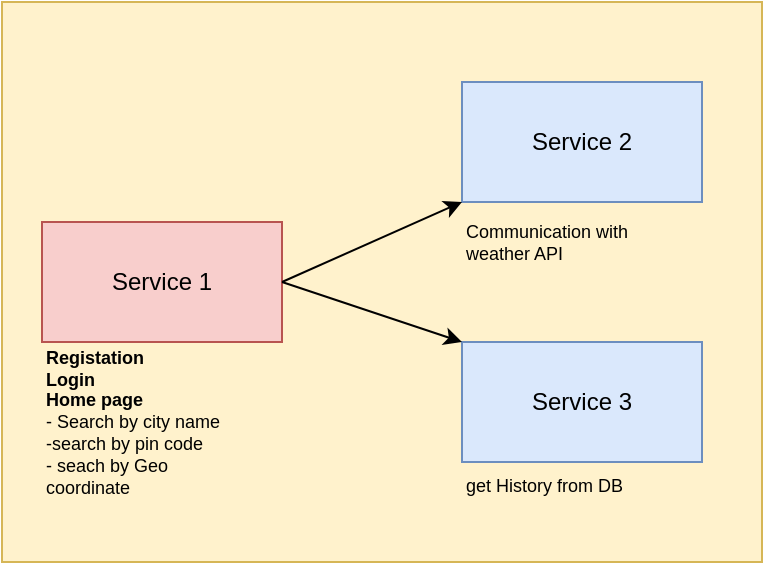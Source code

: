 <mxfile version="14.7.7" type="github">
  <diagram id="wmAunS20a_fRSRR70MTY" name="Page-1">
    <mxGraphModel dx="665" dy="384" grid="1" gridSize="10" guides="1" tooltips="1" connect="1" arrows="1" fold="1" page="1" pageScale="1" pageWidth="850" pageHeight="1100" math="0" shadow="0">
      <root>
        <mxCell id="0" />
        <mxCell id="1" parent="0" />
        <mxCell id="-6ok1vAMN4OJt2o-XBp8-11" value="" style="rounded=0;whiteSpace=wrap;html=1;fontSize=9;align=left;fillColor=#fff2cc;strokeColor=#d6b656;" vertex="1" parent="1">
          <mxGeometry x="120" y="50" width="380" height="280" as="geometry" />
        </mxCell>
        <mxCell id="-6ok1vAMN4OJt2o-XBp8-1" value="Service 3" style="rounded=0;whiteSpace=wrap;html=1;fillColor=#dae8fc;strokeColor=#6c8ebf;" vertex="1" parent="1">
          <mxGeometry x="350" y="220" width="120" height="60" as="geometry" />
        </mxCell>
        <mxCell id="-6ok1vAMN4OJt2o-XBp8-2" value="Service 2" style="rounded=0;whiteSpace=wrap;html=1;fillColor=#dae8fc;strokeColor=#6c8ebf;" vertex="1" parent="1">
          <mxGeometry x="350" y="90" width="120" height="60" as="geometry" />
        </mxCell>
        <mxCell id="-6ok1vAMN4OJt2o-XBp8-3" value="Service 1" style="rounded=0;whiteSpace=wrap;html=1;fillColor=#f8cecc;strokeColor=#b85450;" vertex="1" parent="1">
          <mxGeometry x="140" y="160" width="120" height="60" as="geometry" />
        </mxCell>
        <mxCell id="-6ok1vAMN4OJt2o-XBp8-4" value="" style="endArrow=classic;html=1;exitX=1;exitY=0.5;exitDx=0;exitDy=0;entryX=0;entryY=1;entryDx=0;entryDy=0;" edge="1" parent="1" source="-6ok1vAMN4OJt2o-XBp8-3" target="-6ok1vAMN4OJt2o-XBp8-2">
          <mxGeometry width="50" height="50" relative="1" as="geometry">
            <mxPoint x="320" y="220" as="sourcePoint" />
            <mxPoint x="370" y="170" as="targetPoint" />
          </mxGeometry>
        </mxCell>
        <mxCell id="-6ok1vAMN4OJt2o-XBp8-5" value="" style="endArrow=classic;html=1;exitX=1;exitY=0.5;exitDx=0;exitDy=0;entryX=0;entryY=0;entryDx=0;entryDy=0;" edge="1" parent="1" source="-6ok1vAMN4OJt2o-XBp8-3" target="-6ok1vAMN4OJt2o-XBp8-1">
          <mxGeometry width="50" height="50" relative="1" as="geometry">
            <mxPoint x="320" y="220" as="sourcePoint" />
            <mxPoint x="370" y="170" as="targetPoint" />
          </mxGeometry>
        </mxCell>
        <mxCell id="-6ok1vAMN4OJt2o-XBp8-6" value="&lt;div&gt;&lt;b&gt;Registation&amp;nbsp;&lt;/b&gt;&lt;br&gt;&lt;/div&gt;&lt;div&gt;&lt;b&gt;Login&lt;/b&gt;&lt;/div&gt;&lt;div&gt;&lt;b&gt;Home page&lt;/b&gt;&lt;/div&gt;- Search by city name&lt;br style=&quot;font-size: 9px&quot;&gt;-search by pin code&lt;br style=&quot;font-size: 9px&quot;&gt;- seach by Geo coordinate" style="text;html=1;strokeColor=none;fillColor=none;align=left;verticalAlign=middle;whiteSpace=wrap;rounded=0;fontSize=9;" vertex="1" parent="1">
          <mxGeometry x="140" y="220" width="100" height="80" as="geometry" />
        </mxCell>
        <mxCell id="-6ok1vAMN4OJt2o-XBp8-8" value="Communication with&amp;nbsp; weather API" style="text;html=1;strokeColor=none;fillColor=none;align=left;verticalAlign=middle;whiteSpace=wrap;rounded=0;fontSize=9;" vertex="1" parent="1">
          <mxGeometry x="350" y="160" width="120" height="20" as="geometry" />
        </mxCell>
        <mxCell id="-6ok1vAMN4OJt2o-XBp8-9" value="get History from DB&lt;br&gt;" style="text;html=1;strokeColor=none;fillColor=none;align=left;verticalAlign=top;whiteSpace=wrap;rounded=0;fontSize=9;" vertex="1" parent="1">
          <mxGeometry x="350" y="280" width="100" height="30" as="geometry" />
        </mxCell>
      </root>
    </mxGraphModel>
  </diagram>
</mxfile>

